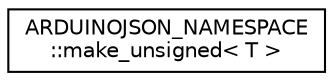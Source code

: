 digraph "Graphical Class Hierarchy"
{
 // LATEX_PDF_SIZE
  edge [fontname="Helvetica",fontsize="10",labelfontname="Helvetica",labelfontsize="10"];
  node [fontname="Helvetica",fontsize="10",shape=record];
  rankdir="LR";
  Node0 [label="ARDUINOJSON_NAMESPACE\l::make_unsigned\< T \>",height=0.2,width=0.4,color="black", fillcolor="white", style="filled",URL="$structARDUINOJSON__NAMESPACE_1_1make__unsigned.html",tooltip=" "];
}
